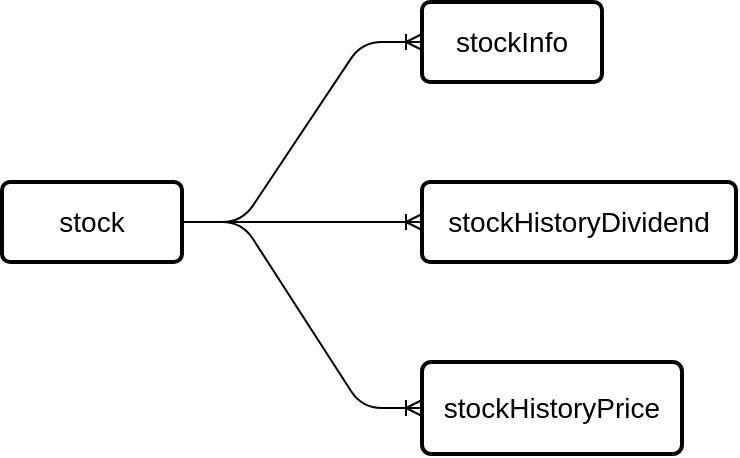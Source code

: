 <mxfile version="10.9.2" type="github"><diagram id="DXwjxGCT3zCQzep1jG3c" name="Page-1"><mxGraphModel dx="1010" dy="678" grid="1" gridSize="10" guides="1" tooltips="1" connect="1" arrows="1" fold="1" page="1" pageScale="1" pageWidth="827" pageHeight="1169" math="0" shadow="0"><root><mxCell id="0"/><mxCell id="1" parent="0"/><mxCell id="5Hy7X7XAhKNugQ_2o0BF-1" value="stock" style="strokeWidth=2;rounded=1;arcSize=10;whiteSpace=wrap;html=1;align=center;fontSize=14;" vertex="1" parent="1"><mxGeometry x="100" y="570" width="90" height="40" as="geometry"/></mxCell><mxCell id="5Hy7X7XAhKNugQ_2o0BF-3" value="stockHistoryPrice&lt;br&gt;" style="strokeWidth=2;rounded=1;arcSize=10;whiteSpace=wrap;html=1;align=center;fontSize=14;" vertex="1" parent="1"><mxGeometry x="310" y="660" width="130" height="46" as="geometry"/></mxCell><mxCell id="5Hy7X7XAhKNugQ_2o0BF-4" value="stockHistoryDividend&lt;br&gt;" style="strokeWidth=2;rounded=1;arcSize=10;whiteSpace=wrap;html=1;align=center;fontSize=14;" vertex="1" parent="1"><mxGeometry x="310" y="570" width="157" height="40" as="geometry"/></mxCell><mxCell id="5Hy7X7XAhKNugQ_2o0BF-7" value="" style="edgeStyle=entityRelationEdgeStyle;fontSize=12;html=1;endArrow=ERoneToMany;exitX=1;exitY=0.5;exitDx=0;exitDy=0;entryX=0;entryY=0.5;entryDx=0;entryDy=0;" edge="1" parent="1" source="5Hy7X7XAhKNugQ_2o0BF-1" target="5Hy7X7XAhKNugQ_2o0BF-3"><mxGeometry width="100" height="100" relative="1" as="geometry"><mxPoint x="200" y="620" as="sourcePoint"/><mxPoint x="300" y="520" as="targetPoint"/></mxGeometry></mxCell><mxCell id="5Hy7X7XAhKNugQ_2o0BF-8" value="" style="edgeStyle=entityRelationEdgeStyle;fontSize=12;html=1;endArrow=ERoneToMany;exitX=1;exitY=0.5;exitDx=0;exitDy=0;entryX=0;entryY=0.5;entryDx=0;entryDy=0;" edge="1" parent="1" source="5Hy7X7XAhKNugQ_2o0BF-1" target="5Hy7X7XAhKNugQ_2o0BF-4"><mxGeometry width="100" height="100" relative="1" as="geometry"><mxPoint x="200" y="600" as="sourcePoint"/><mxPoint x="320" y="640" as="targetPoint"/></mxGeometry></mxCell><mxCell id="5Hy7X7XAhKNugQ_2o0BF-9" value="stockInfo" style="strokeWidth=2;rounded=1;arcSize=10;whiteSpace=wrap;html=1;align=center;fontSize=14;" vertex="1" parent="1"><mxGeometry x="310" y="480" width="90" height="40" as="geometry"/></mxCell><mxCell id="5Hy7X7XAhKNugQ_2o0BF-10" value="" style="edgeStyle=entityRelationEdgeStyle;fontSize=12;html=1;endArrow=ERoneToMany;entryX=0;entryY=0.5;entryDx=0;entryDy=0;" edge="1" parent="1" target="5Hy7X7XAhKNugQ_2o0BF-9"><mxGeometry width="100" height="100" relative="1" as="geometry"><mxPoint x="190" y="590" as="sourcePoint"/><mxPoint x="320" y="693" as="targetPoint"/></mxGeometry></mxCell></root></mxGraphModel></diagram></mxfile>